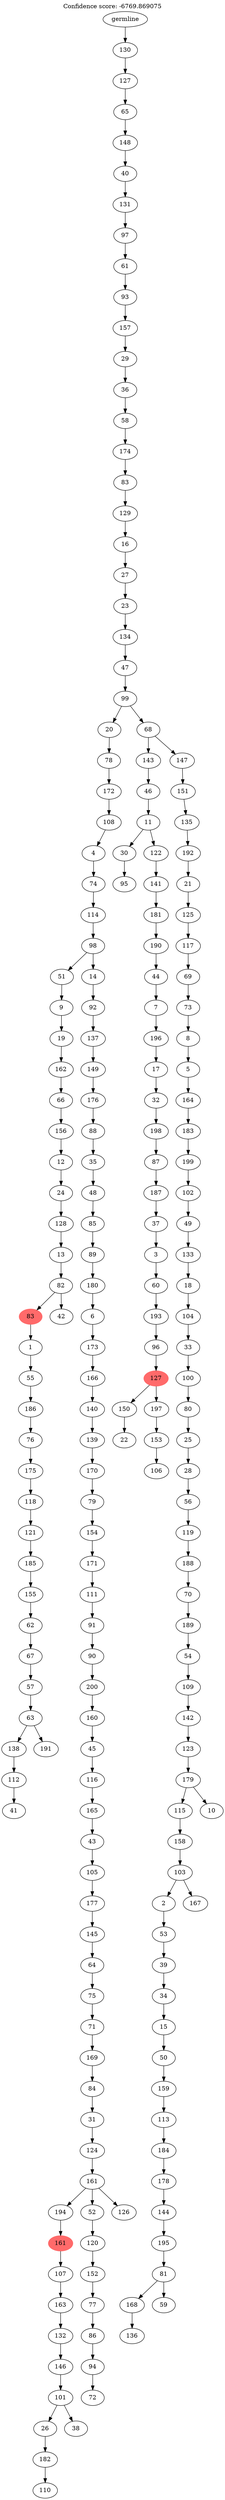 digraph g {
	"201" -> "202";
	"202" [label="41"];
	"200" -> "201";
	"201" [label="112"];
	"198" -> "199";
	"199" [label="191"];
	"198" -> "200";
	"200" [label="138"];
	"197" -> "198";
	"198" [label="63"];
	"196" -> "197";
	"197" [label="57"];
	"195" -> "196";
	"196" [label="67"];
	"194" -> "195";
	"195" [label="62"];
	"193" -> "194";
	"194" [label="155"];
	"192" -> "193";
	"193" [label="185"];
	"191" -> "192";
	"192" [label="121"];
	"190" -> "191";
	"191" [label="118"];
	"189" -> "190";
	"190" [label="175"];
	"188" -> "189";
	"189" [label="76"];
	"187" -> "188";
	"188" [label="186"];
	"186" -> "187";
	"187" [label="55"];
	"185" -> "186";
	"186" [label="1"];
	"184" -> "185";
	"185" [color=indianred1, style=filled, label="83"];
	"184" -> "203";
	"203" [label="42"];
	"183" -> "184";
	"184" [label="82"];
	"182" -> "183";
	"183" [label="13"];
	"181" -> "182";
	"182" [label="128"];
	"180" -> "181";
	"181" [label="24"];
	"179" -> "180";
	"180" [label="12"];
	"178" -> "179";
	"179" [label="156"];
	"177" -> "178";
	"178" [label="66"];
	"176" -> "177";
	"177" [label="162"];
	"175" -> "176";
	"176" [label="19"];
	"174" -> "175";
	"175" [label="9"];
	"170" -> "171";
	"171" [label="110"];
	"169" -> "170";
	"170" [label="182"];
	"168" -> "169";
	"169" [label="26"];
	"168" -> "172";
	"172" [label="38"];
	"167" -> "168";
	"168" [label="101"];
	"166" -> "167";
	"167" [label="146"];
	"165" -> "166";
	"166" [label="132"];
	"164" -> "165";
	"165" [label="163"];
	"163" -> "164";
	"164" [label="107"];
	"162" -> "163";
	"163" [color=indianred1, style=filled, label="161"];
	"160" -> "161";
	"161" [label="72"];
	"159" -> "160";
	"160" [label="94"];
	"158" -> "159";
	"159" [label="86"];
	"157" -> "158";
	"158" [label="77"];
	"156" -> "157";
	"157" [label="152"];
	"155" -> "156";
	"156" [label="120"];
	"154" -> "155";
	"155" [label="52"];
	"154" -> "162";
	"162" [label="194"];
	"154" -> "173";
	"173" [label="126"];
	"153" -> "154";
	"154" [label="161"];
	"152" -> "153";
	"153" [label="124"];
	"151" -> "152";
	"152" [label="31"];
	"150" -> "151";
	"151" [label="84"];
	"149" -> "150";
	"150" [label="169"];
	"148" -> "149";
	"149" [label="71"];
	"147" -> "148";
	"148" [label="75"];
	"146" -> "147";
	"147" [label="64"];
	"145" -> "146";
	"146" [label="145"];
	"144" -> "145";
	"145" [label="177"];
	"143" -> "144";
	"144" [label="105"];
	"142" -> "143";
	"143" [label="43"];
	"141" -> "142";
	"142" [label="165"];
	"140" -> "141";
	"141" [label="116"];
	"139" -> "140";
	"140" [label="45"];
	"138" -> "139";
	"139" [label="160"];
	"137" -> "138";
	"138" [label="200"];
	"136" -> "137";
	"137" [label="90"];
	"135" -> "136";
	"136" [label="91"];
	"134" -> "135";
	"135" [label="111"];
	"133" -> "134";
	"134" [label="171"];
	"132" -> "133";
	"133" [label="154"];
	"131" -> "132";
	"132" [label="79"];
	"130" -> "131";
	"131" [label="170"];
	"129" -> "130";
	"130" [label="139"];
	"128" -> "129";
	"129" [label="140"];
	"127" -> "128";
	"128" [label="166"];
	"126" -> "127";
	"127" [label="173"];
	"125" -> "126";
	"126" [label="6"];
	"124" -> "125";
	"125" [label="180"];
	"123" -> "124";
	"124" [label="89"];
	"122" -> "123";
	"123" [label="85"];
	"121" -> "122";
	"122" [label="48"];
	"120" -> "121";
	"121" [label="35"];
	"119" -> "120";
	"120" [label="88"];
	"118" -> "119";
	"119" [label="176"];
	"117" -> "118";
	"118" [label="149"];
	"116" -> "117";
	"117" [label="137"];
	"115" -> "116";
	"116" [label="92"];
	"114" -> "115";
	"115" [label="14"];
	"114" -> "174";
	"174" [label="51"];
	"113" -> "114";
	"114" [label="98"];
	"112" -> "113";
	"113" [label="114"];
	"111" -> "112";
	"112" [label="74"];
	"110" -> "111";
	"111" [label="4"];
	"109" -> "110";
	"110" [label="108"];
	"108" -> "109";
	"109" [label="172"];
	"107" -> "108";
	"108" [label="78"];
	"105" -> "106";
	"106" [label="95"];
	"103" -> "104";
	"104" [label="22"];
	"101" -> "102";
	"102" [label="106"];
	"100" -> "101";
	"101" [label="153"];
	"99" -> "100";
	"100" [label="197"];
	"99" -> "103";
	"103" [label="150"];
	"98" -> "99";
	"99" [color=indianred1, style=filled, label="127"];
	"97" -> "98";
	"98" [label="96"];
	"96" -> "97";
	"97" [label="193"];
	"95" -> "96";
	"96" [label="60"];
	"94" -> "95";
	"95" [label="3"];
	"93" -> "94";
	"94" [label="37"];
	"92" -> "93";
	"93" [label="187"];
	"91" -> "92";
	"92" [label="87"];
	"90" -> "91";
	"91" [label="198"];
	"89" -> "90";
	"90" [label="32"];
	"88" -> "89";
	"89" [label="17"];
	"87" -> "88";
	"88" [label="196"];
	"86" -> "87";
	"87" [label="7"];
	"85" -> "86";
	"86" [label="44"];
	"84" -> "85";
	"85" [label="190"];
	"83" -> "84";
	"84" [label="181"];
	"82" -> "83";
	"83" [label="141"];
	"81" -> "82";
	"82" [label="122"];
	"81" -> "105";
	"105" [label="30"];
	"80" -> "81";
	"81" [label="11"];
	"79" -> "80";
	"80" [label="46"];
	"74" -> "75";
	"75" [label="136"];
	"73" -> "74";
	"74" [label="168"];
	"73" -> "76";
	"76" [label="59"];
	"72" -> "73";
	"73" [label="81"];
	"71" -> "72";
	"72" [label="195"];
	"70" -> "71";
	"71" [label="144"];
	"69" -> "70";
	"70" [label="178"];
	"68" -> "69";
	"69" [label="184"];
	"67" -> "68";
	"68" [label="113"];
	"66" -> "67";
	"67" [label="159"];
	"65" -> "66";
	"66" [label="50"];
	"64" -> "65";
	"65" [label="15"];
	"63" -> "64";
	"64" [label="34"];
	"62" -> "63";
	"63" [label="39"];
	"61" -> "62";
	"62" [label="53"];
	"60" -> "61";
	"61" [label="2"];
	"60" -> "77";
	"77" [label="167"];
	"59" -> "60";
	"60" [label="103"];
	"58" -> "59";
	"59" [label="158"];
	"57" -> "58";
	"58" [label="115"];
	"57" -> "78";
	"78" [label="10"];
	"56" -> "57";
	"57" [label="179"];
	"55" -> "56";
	"56" [label="123"];
	"54" -> "55";
	"55" [label="142"];
	"53" -> "54";
	"54" [label="109"];
	"52" -> "53";
	"53" [label="54"];
	"51" -> "52";
	"52" [label="189"];
	"50" -> "51";
	"51" [label="70"];
	"49" -> "50";
	"50" [label="188"];
	"48" -> "49";
	"49" [label="119"];
	"47" -> "48";
	"48" [label="56"];
	"46" -> "47";
	"47" [label="28"];
	"45" -> "46";
	"46" [label="25"];
	"44" -> "45";
	"45" [label="80"];
	"43" -> "44";
	"44" [label="100"];
	"42" -> "43";
	"43" [label="33"];
	"41" -> "42";
	"42" [label="104"];
	"40" -> "41";
	"41" [label="18"];
	"39" -> "40";
	"40" [label="133"];
	"38" -> "39";
	"39" [label="49"];
	"37" -> "38";
	"38" [label="102"];
	"36" -> "37";
	"37" [label="199"];
	"35" -> "36";
	"36" [label="183"];
	"34" -> "35";
	"35" [label="164"];
	"33" -> "34";
	"34" [label="5"];
	"32" -> "33";
	"33" [label="8"];
	"31" -> "32";
	"32" [label="73"];
	"30" -> "31";
	"31" [label="69"];
	"29" -> "30";
	"30" [label="117"];
	"28" -> "29";
	"29" [label="125"];
	"27" -> "28";
	"28" [label="21"];
	"26" -> "27";
	"27" [label="192"];
	"25" -> "26";
	"26" [label="135"];
	"24" -> "25";
	"25" [label="151"];
	"23" -> "24";
	"24" [label="147"];
	"23" -> "79";
	"79" [label="143"];
	"22" -> "23";
	"23" [label="68"];
	"22" -> "107";
	"107" [label="20"];
	"21" -> "22";
	"22" [label="99"];
	"20" -> "21";
	"21" [label="47"];
	"19" -> "20";
	"20" [label="134"];
	"18" -> "19";
	"19" [label="23"];
	"17" -> "18";
	"18" [label="27"];
	"16" -> "17";
	"17" [label="16"];
	"15" -> "16";
	"16" [label="129"];
	"14" -> "15";
	"15" [label="83"];
	"13" -> "14";
	"14" [label="174"];
	"12" -> "13";
	"13" [label="58"];
	"11" -> "12";
	"12" [label="36"];
	"10" -> "11";
	"11" [label="29"];
	"9" -> "10";
	"10" [label="157"];
	"8" -> "9";
	"9" [label="93"];
	"7" -> "8";
	"8" [label="61"];
	"6" -> "7";
	"7" [label="97"];
	"5" -> "6";
	"6" [label="131"];
	"4" -> "5";
	"5" [label="40"];
	"3" -> "4";
	"4" [label="148"];
	"2" -> "3";
	"3" [label="65"];
	"1" -> "2";
	"2" [label="127"];
	"0" -> "1";
	"1" [label="130"];
	"0" [label="germline"];
	labelloc="t";
	label="Confidence score: -6769.869075";
}

